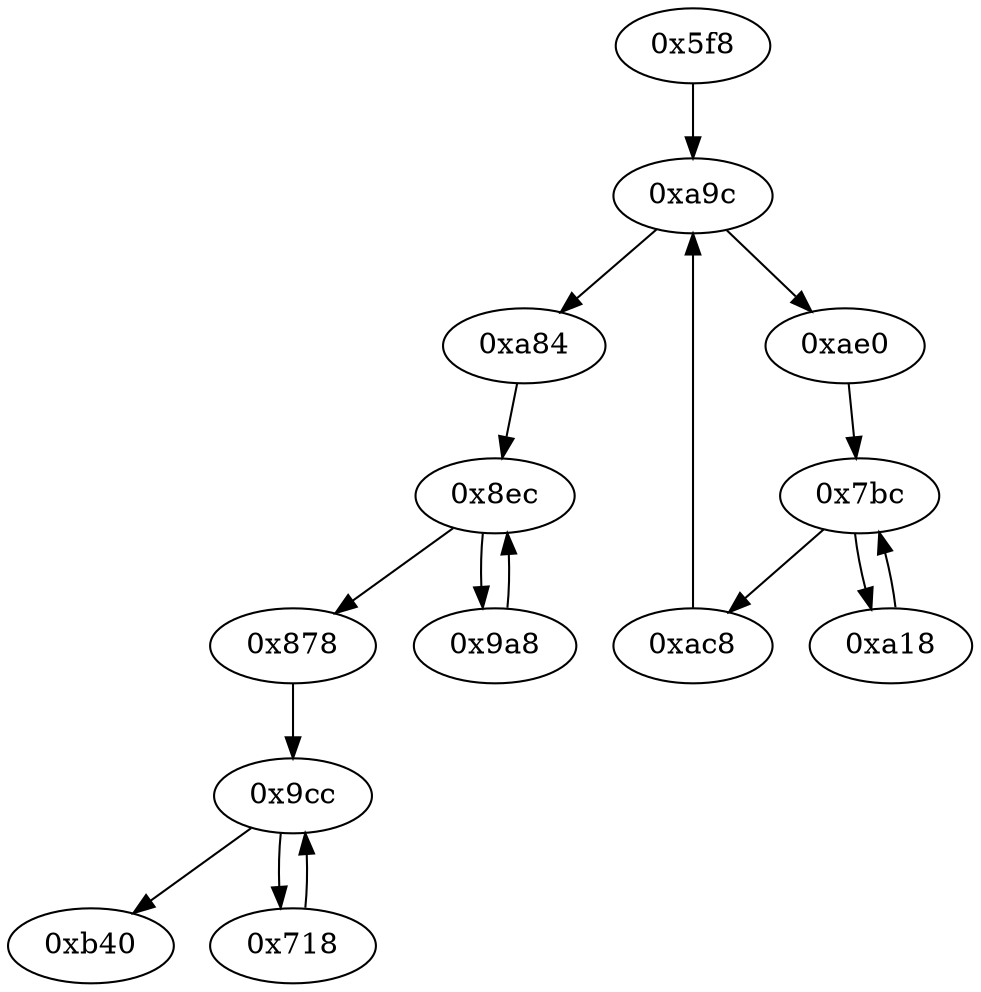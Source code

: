 strict digraph "" {
	graph ["edge"="{}",
		file="/Users/mark/Documents/deobfus-2019-ccs/ALL-CFG/small-programs/1b-4-1-0-0-dc-2-1-0/1528_recovered.dot",
		"graph"="{u'file': u'/Users/mark/Documents/deobfus-2019-ccs/ALL-CFG/small-programs/1b-4-1-0-0-dc-2-1-0/1528_recovered.dot'}",
		"node"="{u'opcode': u''}"
	];
	"0xb40"	 [opcode="[u'mov', u'sub', u'pop']"];
	"0x9cc"	 [opcode="[u'ldr', u'ldr', u'bl', u'ldr', u'ldr', u'mvn', u'ldr', u'rsb', u'mvn', u'mul', u'eor', u'and', u'ldr', u'ldr', u'mov', u'mov', \
u'cmp', u'mov', u'b']"];
	"0x9cc" -> "0xb40";
	"0x718"	 [opcode="[u'ldr', u'ldr', u'bl', u'mvn', u'mov', u'b']"];
	"0x9cc" -> "0x718";
	"0xa84"	 [opcode="[u'mov', u'str', u'ldr', u'str', u'ldr', u'b']"];
	"0x8ec"	 [opcode="[u'ldr', u'str', u'ldr', u'str', u'ldr', u'ldr', u'ldr', u'cmp', u'mov', u'b']"];
	"0xa84" -> "0x8ec";
	"0x878"	 [opcode="[u'ldr', u'mov', u'ldr', u'sub', u'mul', u'mov', u'eor', u'and', u'ldr', u'mov', u'ldr', u'cmp', u'mov', u'teq', u'mov', u'mov', \
u'cmp', u'mov', u'mov', u'cmp', u'mov', u'b']"];
	"0x8ec" -> "0x878";
	"0x9a8"	 [opcode="[u'ldr', u'lsl', u'str', u'ldr', u'rsb', u'rsb', u'str', u'ldr', u'b']"];
	"0x8ec" -> "0x9a8";
	"0x7bc"	 [opcode="[u'ldr', u'ldr', u'ldr', u'rsb', u'sub', u'str', u'ldr', u'ldr', u'sub', u'add', u'add', u'str', u'ldr', u'ldr', u'sub', u'mul', \
u'eor', u'and', u'ldr', u'ldr', u'mov', u'mov', u'cmp', u'mov', u'b']"];
	"0xa18"	 [opcode="[u'ldr', u'ldr', u'ldr', u'ldr', u'ldr', u'ldr', u'ldr', u'ldr', u'ldr', u'ldr', u'ldr', u'ldr', u'ldr', u'ldr', u'ldr', u'ldr', \
u'ldr', u'ldr', u'ldr', u'ldr', u'ldr', u'ldr', u'ldr', u'ldr', u'ldr', u'mov', u'b']"];
	"0x7bc" -> "0xa18";
	"0xac8"	 [opcode="[u'ldr', u'str', u'ldr']"];
	"0x7bc" -> "0xac8";
	"0xa9c"	 [opcode="[u'ldr', u'str', u'ldr', u'str', u'ldr', u'ldr', u'ldr', u'ldr', u'cmp', u'mov', u'b']"];
	"0xa9c" -> "0xa84";
	"0xae0"	 [opcode="[u'ldr', u'ldr', u'ldr', u'ldr', u'mov', u'rsb', u'cmp', u'mvn', u'mov', u'mul', u'mov', u'mvn', u'orr', u'cmn', u'mov', u'teq', \
u'mov', u'mov', u'cmn', u'mov', u'mov', u'cmp', u'mov', u'b']"];
	"0xa9c" -> "0xae0";
	"0xa18" -> "0x7bc";
	"0x718" -> "0x9cc";
	"0x878" -> "0x9cc";
	"0x9a8" -> "0x8ec";
	"0xae0" -> "0x7bc";
	"0x5f8"	 [opcode="[u'push', u'add', u'sub', u'str', u'ldr', u'mvn', u'ldr', u'ldr', u'add', u'sub', u'sub', u'mul', u'mov', u'mvn', u'ldr', u'orr', \
u'cmn', u'mov', u'mov', u'ldr', u'strb', u'cmp', u'mov', u'strb', u'ldr', u'ldr', u'str', u'ldr', u'str', u'ldr', u'ldr', u'ldr', \
u'ldr', u'ldr', u'str', u'ldr', u'ldr', u'add', u'str', u'ldr', u'add', u'str', u'str', u'str', u'str', u'str', u'b']"];
	"0x5f8" -> "0xa9c";
	"0xac8" -> "0xa9c";
}
